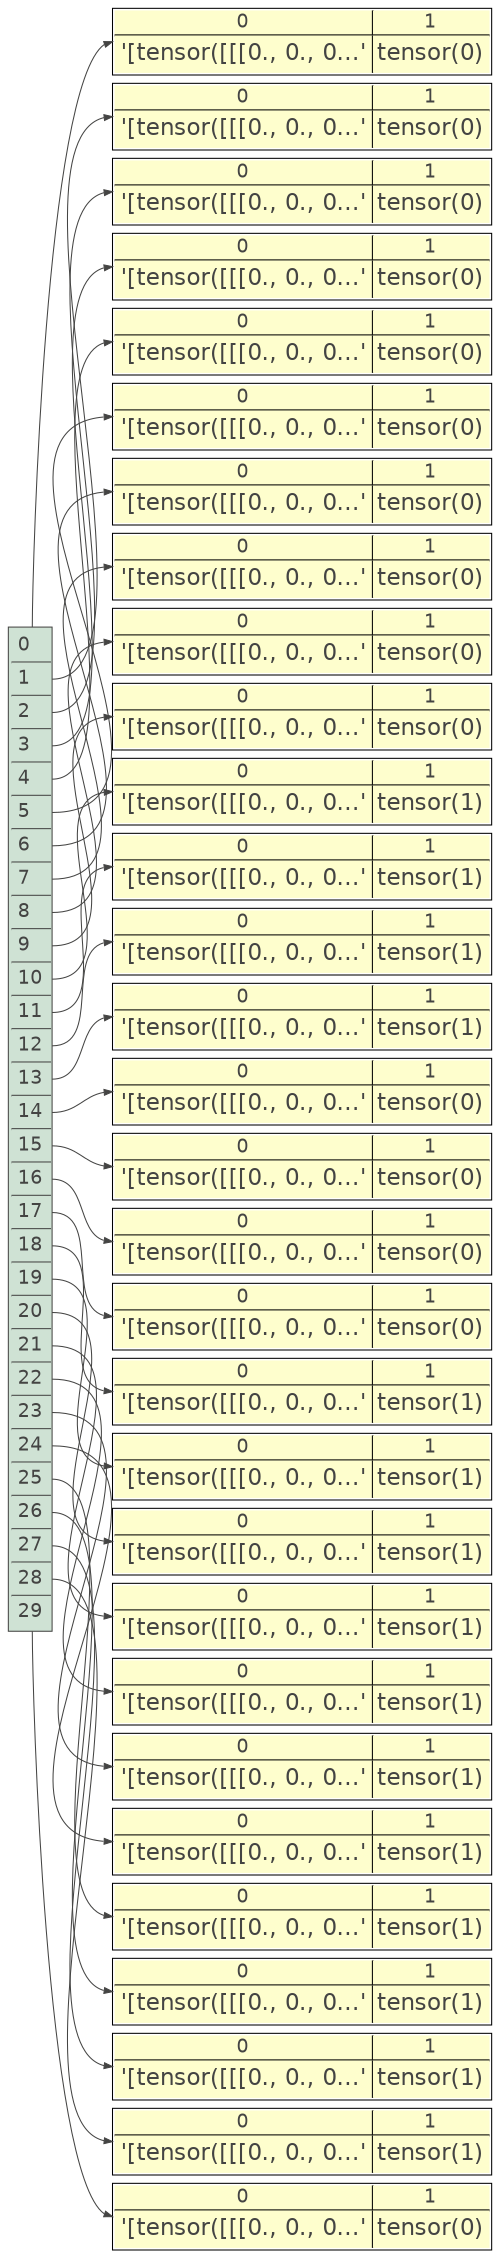 
    digraph G {
        nodesep=.05;
        ranksep=.4;
        rankdir=LR;
        node [penwidth="0.5", shape=box, width=.1, height=.1];

    node139951037161712 [color="#444443", margin="0.02", fontcolor="#444443", fontname="Helvetica", style=filled, fillcolor="#cfe2d4", label=<<table BORDER="0" CELLPADDING="0" CELLBORDER="0" CELLSPACING="0">
<tr><td port="0" BORDER="1" cellpadding="2" cellspacing="0" sides="b" bgcolor="#cfe2d4" align="left"><font color="#444443" point-size="9">0</font></td>
</tr>
<tr><td port="1" BORDER="1" cellpadding="2" cellspacing="0" sides="b" bgcolor="#cfe2d4" align="left"><font color="#444443" point-size="9">1</font></td>
</tr>
<tr><td port="2" BORDER="1" cellpadding="2" cellspacing="0" sides="b" bgcolor="#cfe2d4" align="left"><font color="#444443" point-size="9">2</font></td>
</tr>
<tr><td port="3" BORDER="1" cellpadding="2" cellspacing="0" sides="b" bgcolor="#cfe2d4" align="left"><font color="#444443" point-size="9">3</font></td>
</tr>
<tr><td port="4" BORDER="1" cellpadding="2" cellspacing="0" sides="b" bgcolor="#cfe2d4" align="left"><font color="#444443" point-size="9">4</font></td>
</tr>
<tr><td port="5" BORDER="1" cellpadding="2" cellspacing="0" sides="b" bgcolor="#cfe2d4" align="left"><font color="#444443" point-size="9">5</font></td>
</tr>
<tr><td port="6" BORDER="1" cellpadding="2" cellspacing="0" sides="b" bgcolor="#cfe2d4" align="left"><font color="#444443" point-size="9">6</font></td>
</tr>
<tr><td port="7" BORDER="1" cellpadding="2" cellspacing="0" sides="b" bgcolor="#cfe2d4" align="left"><font color="#444443" point-size="9">7</font></td>
</tr>
<tr><td port="8" BORDER="1" cellpadding="2" cellspacing="0" sides="b" bgcolor="#cfe2d4" align="left"><font color="#444443" point-size="9">8</font></td>
</tr>
<tr><td port="9" BORDER="1" cellpadding="2" cellspacing="0" sides="b" bgcolor="#cfe2d4" align="left"><font color="#444443" point-size="9">9</font></td>
</tr>
<tr><td port="10" BORDER="1" cellpadding="2" cellspacing="0" sides="b" bgcolor="#cfe2d4" align="left"><font color="#444443" point-size="9">10</font></td>
</tr>
<tr><td port="11" BORDER="1" cellpadding="2" cellspacing="0" sides="b" bgcolor="#cfe2d4" align="left"><font color="#444443" point-size="9">11</font></td>
</tr>
<tr><td port="12" BORDER="1" cellpadding="2" cellspacing="0" sides="b" bgcolor="#cfe2d4" align="left"><font color="#444443" point-size="9">12</font></td>
</tr>
<tr><td port="13" BORDER="1" cellpadding="2" cellspacing="0" sides="b" bgcolor="#cfe2d4" align="left"><font color="#444443" point-size="9">13</font></td>
</tr>
<tr><td port="14" BORDER="1" cellpadding="2" cellspacing="0" sides="b" bgcolor="#cfe2d4" align="left"><font color="#444443" point-size="9">14</font></td>
</tr>
<tr><td port="15" BORDER="1" cellpadding="2" cellspacing="0" sides="b" bgcolor="#cfe2d4" align="left"><font color="#444443" point-size="9">15</font></td>
</tr>
<tr><td port="16" BORDER="1" cellpadding="2" cellspacing="0" sides="b" bgcolor="#cfe2d4" align="left"><font color="#444443" point-size="9">16</font></td>
</tr>
<tr><td port="17" BORDER="1" cellpadding="2" cellspacing="0" sides="b" bgcolor="#cfe2d4" align="left"><font color="#444443" point-size="9">17</font></td>
</tr>
<tr><td port="18" BORDER="1" cellpadding="2" cellspacing="0" sides="b" bgcolor="#cfe2d4" align="left"><font color="#444443" point-size="9">18</font></td>
</tr>
<tr><td port="19" BORDER="1" cellpadding="2" cellspacing="0" sides="b" bgcolor="#cfe2d4" align="left"><font color="#444443" point-size="9">19</font></td>
</tr>
<tr><td port="20" BORDER="1" cellpadding="2" cellspacing="0" sides="b" bgcolor="#cfe2d4" align="left"><font color="#444443" point-size="9">20</font></td>
</tr>
<tr><td port="21" BORDER="1" cellpadding="2" cellspacing="0" sides="b" bgcolor="#cfe2d4" align="left"><font color="#444443" point-size="9">21</font></td>
</tr>
<tr><td port="22" BORDER="1" cellpadding="2" cellspacing="0" sides="b" bgcolor="#cfe2d4" align="left"><font color="#444443" point-size="9">22</font></td>
</tr>
<tr><td port="23" BORDER="1" cellpadding="2" cellspacing="0" sides="b" bgcolor="#cfe2d4" align="left"><font color="#444443" point-size="9">23</font></td>
</tr>
<tr><td port="24" BORDER="1" cellpadding="2" cellspacing="0" sides="b" bgcolor="#cfe2d4" align="left"><font color="#444443" point-size="9">24</font></td>
</tr>
<tr><td port="25" BORDER="1" cellpadding="2" cellspacing="0" sides="b" bgcolor="#cfe2d4" align="left"><font color="#444443" point-size="9">25</font></td>
</tr>
<tr><td port="26" BORDER="1" cellpadding="2" cellspacing="0" sides="b" bgcolor="#cfe2d4" align="left"><font color="#444443" point-size="9">26</font></td>
</tr>
<tr><td port="27" BORDER="1" cellpadding="2" cellspacing="0" sides="b" bgcolor="#cfe2d4" align="left"><font color="#444443" point-size="9">27</font></td>
</tr>
<tr><td port="28" BORDER="1" cellpadding="2" cellspacing="0" sides="b" bgcolor="#cfe2d4" align="left"><font color="#444443" point-size="9">28</font></td>
</tr>
<tr><td port="29" BORDER="0" cellpadding="3" cellspacing="0" bgcolor="#cfe2d4" align="left"><font color="#444443" point-size="9">29</font></td>
</tr>
</table>
>];
node139950705237520 [shape="box", space="0.0", margin="0.01", fontcolor="#444443", fontname="Helvetica", label=<<table BORDER="0" CELLBORDER="0" CELLSPACING="0">
<tr>
<td cellspacing="0" cellpadding="0" bgcolor="#fefecd" border="1" sides="br" valign="top"><font color="#444443" point-size="9">0</font></td>
<td cellspacing="0" cellpadding="0" bgcolor="#fefecd" border="1" sides="b" valign="top"><font color="#444443" point-size="9">1</font></td>
</tr>
<tr>
<td port="0" bgcolor="#fefecd" border="1" sides="r" align="center"><font point-size="11">'[tensor([[[0., 0., 0...'</font></td>
<td port="1" bgcolor="#fefecd" border="0" align="center"><font point-size="11">tensor(0)</font></td>
</tr></table>
>];
node139951042316160 [shape="box", space="0.0", margin="0.01", fontcolor="#444443", fontname="Helvetica", label=<<table BORDER="0" CELLBORDER="0" CELLSPACING="0">
<tr>
<td cellspacing="0" cellpadding="0" bgcolor="#fefecd" border="1" sides="br" valign="top"><font color="#444443" point-size="9">0</font></td>
<td cellspacing="0" cellpadding="0" bgcolor="#fefecd" border="1" sides="b" valign="top"><font color="#444443" point-size="9">1</font></td>
</tr>
<tr>
<td port="0" bgcolor="#fefecd" border="1" sides="r" align="center"><font point-size="11">'[tensor([[[0., 0., 0...'</font></td>
<td port="1" bgcolor="#fefecd" border="0" align="center"><font point-size="11">tensor(0)</font></td>
</tr></table>
>];
node139951046627568 [shape="box", space="0.0", margin="0.01", fontcolor="#444443", fontname="Helvetica", label=<<table BORDER="0" CELLBORDER="0" CELLSPACING="0">
<tr>
<td cellspacing="0" cellpadding="0" bgcolor="#fefecd" border="1" sides="br" valign="top"><font color="#444443" point-size="9">0</font></td>
<td cellspacing="0" cellpadding="0" bgcolor="#fefecd" border="1" sides="b" valign="top"><font color="#444443" point-size="9">1</font></td>
</tr>
<tr>
<td port="0" bgcolor="#fefecd" border="1" sides="r" align="center"><font point-size="11">'[tensor([[[0., 0., 0...'</font></td>
<td port="1" bgcolor="#fefecd" border="0" align="center"><font point-size="11">tensor(0)</font></td>
</tr></table>
>];
node139950705143712 [shape="box", space="0.0", margin="0.01", fontcolor="#444443", fontname="Helvetica", label=<<table BORDER="0" CELLBORDER="0" CELLSPACING="0">
<tr>
<td cellspacing="0" cellpadding="0" bgcolor="#fefecd" border="1" sides="br" valign="top"><font color="#444443" point-size="9">0</font></td>
<td cellspacing="0" cellpadding="0" bgcolor="#fefecd" border="1" sides="b" valign="top"><font color="#444443" point-size="9">1</font></td>
</tr>
<tr>
<td port="0" bgcolor="#fefecd" border="1" sides="r" align="center"><font point-size="11">'[tensor([[[0., 0., 0...'</font></td>
<td port="1" bgcolor="#fefecd" border="0" align="center"><font point-size="11">tensor(0)</font></td>
</tr></table>
>];
node139951227651808 [shape="box", space="0.0", margin="0.01", fontcolor="#444443", fontname="Helvetica", label=<<table BORDER="0" CELLBORDER="0" CELLSPACING="0">
<tr>
<td cellspacing="0" cellpadding="0" bgcolor="#fefecd" border="1" sides="br" valign="top"><font color="#444443" point-size="9">0</font></td>
<td cellspacing="0" cellpadding="0" bgcolor="#fefecd" border="1" sides="b" valign="top"><font color="#444443" point-size="9">1</font></td>
</tr>
<tr>
<td port="0" bgcolor="#fefecd" border="1" sides="r" align="center"><font point-size="11">'[tensor([[[0., 0., 0...'</font></td>
<td port="1" bgcolor="#fefecd" border="0" align="center"><font point-size="11">tensor(0)</font></td>
</tr></table>
>];
node139951056105632 [shape="box", space="0.0", margin="0.01", fontcolor="#444443", fontname="Helvetica", label=<<table BORDER="0" CELLBORDER="0" CELLSPACING="0">
<tr>
<td cellspacing="0" cellpadding="0" bgcolor="#fefecd" border="1" sides="br" valign="top"><font color="#444443" point-size="9">0</font></td>
<td cellspacing="0" cellpadding="0" bgcolor="#fefecd" border="1" sides="b" valign="top"><font color="#444443" point-size="9">1</font></td>
</tr>
<tr>
<td port="0" bgcolor="#fefecd" border="1" sides="r" align="center"><font point-size="11">'[tensor([[[0., 0., 0...'</font></td>
<td port="1" bgcolor="#fefecd" border="0" align="center"><font point-size="11">tensor(0)</font></td>
</tr></table>
>];
node139950705143632 [shape="box", space="0.0", margin="0.01", fontcolor="#444443", fontname="Helvetica", label=<<table BORDER="0" CELLBORDER="0" CELLSPACING="0">
<tr>
<td cellspacing="0" cellpadding="0" bgcolor="#fefecd" border="1" sides="br" valign="top"><font color="#444443" point-size="9">0</font></td>
<td cellspacing="0" cellpadding="0" bgcolor="#fefecd" border="1" sides="b" valign="top"><font color="#444443" point-size="9">1</font></td>
</tr>
<tr>
<td port="0" bgcolor="#fefecd" border="1" sides="r" align="center"><font point-size="11">'[tensor([[[0., 0., 0...'</font></td>
<td port="1" bgcolor="#fefecd" border="0" align="center"><font point-size="11">tensor(0)</font></td>
</tr></table>
>];
node139953193743936 [shape="box", space="0.0", margin="0.01", fontcolor="#444443", fontname="Helvetica", label=<<table BORDER="0" CELLBORDER="0" CELLSPACING="0">
<tr>
<td cellspacing="0" cellpadding="0" bgcolor="#fefecd" border="1" sides="br" valign="top"><font color="#444443" point-size="9">0</font></td>
<td cellspacing="0" cellpadding="0" bgcolor="#fefecd" border="1" sides="b" valign="top"><font color="#444443" point-size="9">1</font></td>
</tr>
<tr>
<td port="0" bgcolor="#fefecd" border="1" sides="r" align="center"><font point-size="11">'[tensor([[[0., 0., 0...'</font></td>
<td port="1" bgcolor="#fefecd" border="0" align="center"><font point-size="11">tensor(0)</font></td>
</tr></table>
>];
node139951047332560 [shape="box", space="0.0", margin="0.01", fontcolor="#444443", fontname="Helvetica", label=<<table BORDER="0" CELLBORDER="0" CELLSPACING="0">
<tr>
<td cellspacing="0" cellpadding="0" bgcolor="#fefecd" border="1" sides="br" valign="top"><font color="#444443" point-size="9">0</font></td>
<td cellspacing="0" cellpadding="0" bgcolor="#fefecd" border="1" sides="b" valign="top"><font color="#444443" point-size="9">1</font></td>
</tr>
<tr>
<td port="0" bgcolor="#fefecd" border="1" sides="r" align="center"><font point-size="11">'[tensor([[[0., 0., 0...'</font></td>
<td port="1" bgcolor="#fefecd" border="0" align="center"><font point-size="11">tensor(0)</font></td>
</tr></table>
>];
node139950974965632 [shape="box", space="0.0", margin="0.01", fontcolor="#444443", fontname="Helvetica", label=<<table BORDER="0" CELLBORDER="0" CELLSPACING="0">
<tr>
<td cellspacing="0" cellpadding="0" bgcolor="#fefecd" border="1" sides="br" valign="top"><font color="#444443" point-size="9">0</font></td>
<td cellspacing="0" cellpadding="0" bgcolor="#fefecd" border="1" sides="b" valign="top"><font color="#444443" point-size="9">1</font></td>
</tr>
<tr>
<td port="0" bgcolor="#fefecd" border="1" sides="r" align="center"><font point-size="11">'[tensor([[[0., 0., 0...'</font></td>
<td port="1" bgcolor="#fefecd" border="0" align="center"><font point-size="11">tensor(0)</font></td>
</tr></table>
>];
node139951047333120 [shape="box", space="0.0", margin="0.01", fontcolor="#444443", fontname="Helvetica", label=<<table BORDER="0" CELLBORDER="0" CELLSPACING="0">
<tr>
<td cellspacing="0" cellpadding="0" bgcolor="#fefecd" border="1" sides="br" valign="top"><font color="#444443" point-size="9">0</font></td>
<td cellspacing="0" cellpadding="0" bgcolor="#fefecd" border="1" sides="b" valign="top"><font color="#444443" point-size="9">1</font></td>
</tr>
<tr>
<td port="0" bgcolor="#fefecd" border="1" sides="r" align="center"><font point-size="11">'[tensor([[[0., 0., 0...'</font></td>
<td port="1" bgcolor="#fefecd" border="0" align="center"><font point-size="11">tensor(1)</font></td>
</tr></table>
>];
node139951042358960 [shape="box", space="0.0", margin="0.01", fontcolor="#444443", fontname="Helvetica", label=<<table BORDER="0" CELLBORDER="0" CELLSPACING="0">
<tr>
<td cellspacing="0" cellpadding="0" bgcolor="#fefecd" border="1" sides="br" valign="top"><font color="#444443" point-size="9">0</font></td>
<td cellspacing="0" cellpadding="0" bgcolor="#fefecd" border="1" sides="b" valign="top"><font color="#444443" point-size="9">1</font></td>
</tr>
<tr>
<td port="0" bgcolor="#fefecd" border="1" sides="r" align="center"><font point-size="11">'[tensor([[[0., 0., 0...'</font></td>
<td port="1" bgcolor="#fefecd" border="0" align="center"><font point-size="11">tensor(1)</font></td>
</tr></table>
>];
node139951042316080 [shape="box", space="0.0", margin="0.01", fontcolor="#444443", fontname="Helvetica", label=<<table BORDER="0" CELLBORDER="0" CELLSPACING="0">
<tr>
<td cellspacing="0" cellpadding="0" bgcolor="#fefecd" border="1" sides="br" valign="top"><font color="#444443" point-size="9">0</font></td>
<td cellspacing="0" cellpadding="0" bgcolor="#fefecd" border="1" sides="b" valign="top"><font color="#444443" point-size="9">1</font></td>
</tr>
<tr>
<td port="0" bgcolor="#fefecd" border="1" sides="r" align="center"><font point-size="11">'[tensor([[[0., 0., 0...'</font></td>
<td port="1" bgcolor="#fefecd" border="0" align="center"><font point-size="11">tensor(1)</font></td>
</tr></table>
>];
node139951042357600 [shape="box", space="0.0", margin="0.01", fontcolor="#444443", fontname="Helvetica", label=<<table BORDER="0" CELLBORDER="0" CELLSPACING="0">
<tr>
<td cellspacing="0" cellpadding="0" bgcolor="#fefecd" border="1" sides="br" valign="top"><font color="#444443" point-size="9">0</font></td>
<td cellspacing="0" cellpadding="0" bgcolor="#fefecd" border="1" sides="b" valign="top"><font color="#444443" point-size="9">1</font></td>
</tr>
<tr>
<td port="0" bgcolor="#fefecd" border="1" sides="r" align="center"><font point-size="11">'[tensor([[[0., 0., 0...'</font></td>
<td port="1" bgcolor="#fefecd" border="0" align="center"><font point-size="11">tensor(1)</font></td>
</tr></table>
>];
node139953193805296 [shape="box", space="0.0", margin="0.01", fontcolor="#444443", fontname="Helvetica", label=<<table BORDER="0" CELLBORDER="0" CELLSPACING="0">
<tr>
<td cellspacing="0" cellpadding="0" bgcolor="#fefecd" border="1" sides="br" valign="top"><font color="#444443" point-size="9">0</font></td>
<td cellspacing="0" cellpadding="0" bgcolor="#fefecd" border="1" sides="b" valign="top"><font color="#444443" point-size="9">1</font></td>
</tr>
<tr>
<td port="0" bgcolor="#fefecd" border="1" sides="r" align="center"><font point-size="11">'[tensor([[[0., 0., 0...'</font></td>
<td port="1" bgcolor="#fefecd" border="0" align="center"><font point-size="11">tensor(0)</font></td>
</tr></table>
>];
node139953228864560 [shape="box", space="0.0", margin="0.01", fontcolor="#444443", fontname="Helvetica", label=<<table BORDER="0" CELLBORDER="0" CELLSPACING="0">
<tr>
<td cellspacing="0" cellpadding="0" bgcolor="#fefecd" border="1" sides="br" valign="top"><font color="#444443" point-size="9">0</font></td>
<td cellspacing="0" cellpadding="0" bgcolor="#fefecd" border="1" sides="b" valign="top"><font color="#444443" point-size="9">1</font></td>
</tr>
<tr>
<td port="0" bgcolor="#fefecd" border="1" sides="r" align="center"><font point-size="11">'[tensor([[[0., 0., 0...'</font></td>
<td port="1" bgcolor="#fefecd" border="0" align="center"><font point-size="11">tensor(0)</font></td>
</tr></table>
>];
node139952924323104 [shape="box", space="0.0", margin="0.01", fontcolor="#444443", fontname="Helvetica", label=<<table BORDER="0" CELLBORDER="0" CELLSPACING="0">
<tr>
<td cellspacing="0" cellpadding="0" bgcolor="#fefecd" border="1" sides="br" valign="top"><font color="#444443" point-size="9">0</font></td>
<td cellspacing="0" cellpadding="0" bgcolor="#fefecd" border="1" sides="b" valign="top"><font color="#444443" point-size="9">1</font></td>
</tr>
<tr>
<td port="0" bgcolor="#fefecd" border="1" sides="r" align="center"><font point-size="11">'[tensor([[[0., 0., 0...'</font></td>
<td port="1" bgcolor="#fefecd" border="0" align="center"><font point-size="11">tensor(0)</font></td>
</tr></table>
>];
node139951042364512 [shape="box", space="0.0", margin="0.01", fontcolor="#444443", fontname="Helvetica", label=<<table BORDER="0" CELLBORDER="0" CELLSPACING="0">
<tr>
<td cellspacing="0" cellpadding="0" bgcolor="#fefecd" border="1" sides="br" valign="top"><font color="#444443" point-size="9">0</font></td>
<td cellspacing="0" cellpadding="0" bgcolor="#fefecd" border="1" sides="b" valign="top"><font color="#444443" point-size="9">1</font></td>
</tr>
<tr>
<td port="0" bgcolor="#fefecd" border="1" sides="r" align="center"><font point-size="11">'[tensor([[[0., 0., 0...'</font></td>
<td port="1" bgcolor="#fefecd" border="0" align="center"><font point-size="11">tensor(0)</font></td>
</tr></table>
>];
node139951046627728 [shape="box", space="0.0", margin="0.01", fontcolor="#444443", fontname="Helvetica", label=<<table BORDER="0" CELLBORDER="0" CELLSPACING="0">
<tr>
<td cellspacing="0" cellpadding="0" bgcolor="#fefecd" border="1" sides="br" valign="top"><font color="#444443" point-size="9">0</font></td>
<td cellspacing="0" cellpadding="0" bgcolor="#fefecd" border="1" sides="b" valign="top"><font color="#444443" point-size="9">1</font></td>
</tr>
<tr>
<td port="0" bgcolor="#fefecd" border="1" sides="r" align="center"><font point-size="11">'[tensor([[[0., 0., 0...'</font></td>
<td port="1" bgcolor="#fefecd" border="0" align="center"><font point-size="11">tensor(1)</font></td>
</tr></table>
>];
node139951042316400 [shape="box", space="0.0", margin="0.01", fontcolor="#444443", fontname="Helvetica", label=<<table BORDER="0" CELLBORDER="0" CELLSPACING="0">
<tr>
<td cellspacing="0" cellpadding="0" bgcolor="#fefecd" border="1" sides="br" valign="top"><font color="#444443" point-size="9">0</font></td>
<td cellspacing="0" cellpadding="0" bgcolor="#fefecd" border="1" sides="b" valign="top"><font color="#444443" point-size="9">1</font></td>
</tr>
<tr>
<td port="0" bgcolor="#fefecd" border="1" sides="r" align="center"><font point-size="11">'[tensor([[[0., 0., 0...'</font></td>
<td port="1" bgcolor="#fefecd" border="0" align="center"><font point-size="11">tensor(1)</font></td>
</tr></table>
>];
node139951042365072 [shape="box", space="0.0", margin="0.01", fontcolor="#444443", fontname="Helvetica", label=<<table BORDER="0" CELLBORDER="0" CELLSPACING="0">
<tr>
<td cellspacing="0" cellpadding="0" bgcolor="#fefecd" border="1" sides="br" valign="top"><font color="#444443" point-size="9">0</font></td>
<td cellspacing="0" cellpadding="0" bgcolor="#fefecd" border="1" sides="b" valign="top"><font color="#444443" point-size="9">1</font></td>
</tr>
<tr>
<td port="0" bgcolor="#fefecd" border="1" sides="r" align="center"><font point-size="11">'[tensor([[[0., 0., 0...'</font></td>
<td port="1" bgcolor="#fefecd" border="0" align="center"><font point-size="11">tensor(1)</font></td>
</tr></table>
>];
node139951042316880 [shape="box", space="0.0", margin="0.01", fontcolor="#444443", fontname="Helvetica", label=<<table BORDER="0" CELLBORDER="0" CELLSPACING="0">
<tr>
<td cellspacing="0" cellpadding="0" bgcolor="#fefecd" border="1" sides="br" valign="top"><font color="#444443" point-size="9">0</font></td>
<td cellspacing="0" cellpadding="0" bgcolor="#fefecd" border="1" sides="b" valign="top"><font color="#444443" point-size="9">1</font></td>
</tr>
<tr>
<td port="0" bgcolor="#fefecd" border="1" sides="r" align="center"><font point-size="11">'[tensor([[[0., 0., 0...'</font></td>
<td port="1" bgcolor="#fefecd" border="0" align="center"><font point-size="11">tensor(1)</font></td>
</tr></table>
>];
node139951042364272 [shape="box", space="0.0", margin="0.01", fontcolor="#444443", fontname="Helvetica", label=<<table BORDER="0" CELLBORDER="0" CELLSPACING="0">
<tr>
<td cellspacing="0" cellpadding="0" bgcolor="#fefecd" border="1" sides="br" valign="top"><font color="#444443" point-size="9">0</font></td>
<td cellspacing="0" cellpadding="0" bgcolor="#fefecd" border="1" sides="b" valign="top"><font color="#444443" point-size="9">1</font></td>
</tr>
<tr>
<td port="0" bgcolor="#fefecd" border="1" sides="r" align="center"><font point-size="11">'[tensor([[[0., 0., 0...'</font></td>
<td port="1" bgcolor="#fefecd" border="0" align="center"><font point-size="11">tensor(1)</font></td>
</tr></table>
>];
node139951042315360 [shape="box", space="0.0", margin="0.01", fontcolor="#444443", fontname="Helvetica", label=<<table BORDER="0" CELLBORDER="0" CELLSPACING="0">
<tr>
<td cellspacing="0" cellpadding="0" bgcolor="#fefecd" border="1" sides="br" valign="top"><font color="#444443" point-size="9">0</font></td>
<td cellspacing="0" cellpadding="0" bgcolor="#fefecd" border="1" sides="b" valign="top"><font color="#444443" point-size="9">1</font></td>
</tr>
<tr>
<td port="0" bgcolor="#fefecd" border="1" sides="r" align="center"><font point-size="11">'[tensor([[[0., 0., 0...'</font></td>
<td port="1" bgcolor="#fefecd" border="0" align="center"><font point-size="11">tensor(1)</font></td>
</tr></table>
>];
node139951227592784 [shape="box", space="0.0", margin="0.01", fontcolor="#444443", fontname="Helvetica", label=<<table BORDER="0" CELLBORDER="0" CELLSPACING="0">
<tr>
<td cellspacing="0" cellpadding="0" bgcolor="#fefecd" border="1" sides="br" valign="top"><font color="#444443" point-size="9">0</font></td>
<td cellspacing="0" cellpadding="0" bgcolor="#fefecd" border="1" sides="b" valign="top"><font color="#444443" point-size="9">1</font></td>
</tr>
<tr>
<td port="0" bgcolor="#fefecd" border="1" sides="r" align="center"><font point-size="11">'[tensor([[[0., 0., 0...'</font></td>
<td port="1" bgcolor="#fefecd" border="0" align="center"><font point-size="11">tensor(1)</font></td>
</tr></table>
>];
node139951060796912 [shape="box", space="0.0", margin="0.01", fontcolor="#444443", fontname="Helvetica", label=<<table BORDER="0" CELLBORDER="0" CELLSPACING="0">
<tr>
<td cellspacing="0" cellpadding="0" bgcolor="#fefecd" border="1" sides="br" valign="top"><font color="#444443" point-size="9">0</font></td>
<td cellspacing="0" cellpadding="0" bgcolor="#fefecd" border="1" sides="b" valign="top"><font color="#444443" point-size="9">1</font></td>
</tr>
<tr>
<td port="0" bgcolor="#fefecd" border="1" sides="r" align="center"><font point-size="11">'[tensor([[[0., 0., 0...'</font></td>
<td port="1" bgcolor="#fefecd" border="0" align="center"><font point-size="11">tensor(1)</font></td>
</tr></table>
>];
node139952924332912 [shape="box", space="0.0", margin="0.01", fontcolor="#444443", fontname="Helvetica", label=<<table BORDER="0" CELLBORDER="0" CELLSPACING="0">
<tr>
<td cellspacing="0" cellpadding="0" bgcolor="#fefecd" border="1" sides="br" valign="top"><font color="#444443" point-size="9">0</font></td>
<td cellspacing="0" cellpadding="0" bgcolor="#fefecd" border="1" sides="b" valign="top"><font color="#444443" point-size="9">1</font></td>
</tr>
<tr>
<td port="0" bgcolor="#fefecd" border="1" sides="r" align="center"><font point-size="11">'[tensor([[[0., 0., 0...'</font></td>
<td port="1" bgcolor="#fefecd" border="0" align="center"><font point-size="11">tensor(1)</font></td>
</tr></table>
>];
node139951042364032 [shape="box", space="0.0", margin="0.01", fontcolor="#444443", fontname="Helvetica", label=<<table BORDER="0" CELLBORDER="0" CELLSPACING="0">
<tr>
<td cellspacing="0" cellpadding="0" bgcolor="#fefecd" border="1" sides="br" valign="top"><font color="#444443" point-size="9">0</font></td>
<td cellspacing="0" cellpadding="0" bgcolor="#fefecd" border="1" sides="b" valign="top"><font color="#444443" point-size="9">1</font></td>
</tr>
<tr>
<td port="0" bgcolor="#fefecd" border="1" sides="r" align="center"><font point-size="11">'[tensor([[[0., 0., 0...'</font></td>
<td port="1" bgcolor="#fefecd" border="0" align="center"><font point-size="11">tensor(1)</font></td>
</tr></table>
>];
node139951047332720 [shape="box", space="0.0", margin="0.01", fontcolor="#444443", fontname="Helvetica", label=<<table BORDER="0" CELLBORDER="0" CELLSPACING="0">
<tr>
<td cellspacing="0" cellpadding="0" bgcolor="#fefecd" border="1" sides="br" valign="top"><font color="#444443" point-size="9">0</font></td>
<td cellspacing="0" cellpadding="0" bgcolor="#fefecd" border="1" sides="b" valign="top"><font color="#444443" point-size="9">1</font></td>
</tr>
<tr>
<td port="0" bgcolor="#fefecd" border="1" sides="r" align="center"><font point-size="11">'[tensor([[[0., 0., 0...'</font></td>
<td port="1" bgcolor="#fefecd" border="0" align="center"><font point-size="11">tensor(1)</font></td>
</tr></table>
>];
node139951042315840 [shape="box", space="0.0", margin="0.01", fontcolor="#444443", fontname="Helvetica", label=<<table BORDER="0" CELLBORDER="0" CELLSPACING="0">
<tr>
<td cellspacing="0" cellpadding="0" bgcolor="#fefecd" border="1" sides="br" valign="top"><font color="#444443" point-size="9">0</font></td>
<td cellspacing="0" cellpadding="0" bgcolor="#fefecd" border="1" sides="b" valign="top"><font color="#444443" point-size="9">1</font></td>
</tr>
<tr>
<td port="0" bgcolor="#fefecd" border="1" sides="r" align="center"><font point-size="11">'[tensor([[[0., 0., 0...'</font></td>
<td port="1" bgcolor="#fefecd" border="0" align="center"><font point-size="11">tensor(0)</font></td>
</tr></table>
>];
node139951037161712:0 -> node139950705237520:w [arrowtail=dot, penwidth="0.5", color="#444443", arrowsize=.4, weight=100]
node139951037161712:1 -> node139951042316160:w [arrowtail=dot, penwidth="0.5", color="#444443", arrowsize=.4, weight=100]
node139951037161712:2 -> node139951046627568:w [arrowtail=dot, penwidth="0.5", color="#444443", arrowsize=.4, weight=100]
node139951037161712:3 -> node139950705143712:w [arrowtail=dot, penwidth="0.5", color="#444443", arrowsize=.4, weight=100]
node139951037161712:4 -> node139951227651808:w [arrowtail=dot, penwidth="0.5", color="#444443", arrowsize=.4, weight=100]
node139951037161712:5 -> node139951056105632:w [arrowtail=dot, penwidth="0.5", color="#444443", arrowsize=.4, weight=100]
node139951037161712:6 -> node139950705143632:w [arrowtail=dot, penwidth="0.5", color="#444443", arrowsize=.4, weight=100]
node139951037161712:7 -> node139953193743936:w [arrowtail=dot, penwidth="0.5", color="#444443", arrowsize=.4, weight=100]
node139951037161712:8 -> node139951047332560:w [arrowtail=dot, penwidth="0.5", color="#444443", arrowsize=.4, weight=100]
node139951037161712:9 -> node139950974965632:w [arrowtail=dot, penwidth="0.5", color="#444443", arrowsize=.4, weight=100]
node139951037161712:10 -> node139951047333120:w [arrowtail=dot, penwidth="0.5", color="#444443", arrowsize=.4, weight=100]
node139951037161712:11 -> node139951042358960:w [arrowtail=dot, penwidth="0.5", color="#444443", arrowsize=.4, weight=100]
node139951037161712:12 -> node139951042316080:w [arrowtail=dot, penwidth="0.5", color="#444443", arrowsize=.4, weight=100]
node139951037161712:13 -> node139951042357600:w [arrowtail=dot, penwidth="0.5", color="#444443", arrowsize=.4, weight=100]
node139951037161712:14 -> node139953193805296:w [arrowtail=dot, penwidth="0.5", color="#444443", arrowsize=.4, weight=100]
node139951037161712:15 -> node139953228864560:w [arrowtail=dot, penwidth="0.5", color="#444443", arrowsize=.4, weight=100]
node139951037161712:16 -> node139952924323104:w [arrowtail=dot, penwidth="0.5", color="#444443", arrowsize=.4, weight=100]
node139951037161712:17 -> node139951042364512:w [arrowtail=dot, penwidth="0.5", color="#444443", arrowsize=.4, weight=100]
node139951037161712:18 -> node139951046627728:w [arrowtail=dot, penwidth="0.5", color="#444443", arrowsize=.4, weight=100]
node139951037161712:19 -> node139951042316400:w [arrowtail=dot, penwidth="0.5", color="#444443", arrowsize=.4, weight=100]
node139951037161712:20 -> node139951042365072:w [arrowtail=dot, penwidth="0.5", color="#444443", arrowsize=.4, weight=100]
node139951037161712:21 -> node139951042316880:w [arrowtail=dot, penwidth="0.5", color="#444443", arrowsize=.4, weight=100]
node139951037161712:22 -> node139951042364272:w [arrowtail=dot, penwidth="0.5", color="#444443", arrowsize=.4, weight=100]
node139951037161712:23 -> node139951042315360:w [arrowtail=dot, penwidth="0.5", color="#444443", arrowsize=.4, weight=100]
node139951037161712:24 -> node139951227592784:w [arrowtail=dot, penwidth="0.5", color="#444443", arrowsize=.4, weight=100]
node139951037161712:25 -> node139951060796912:w [arrowtail=dot, penwidth="0.5", color="#444443", arrowsize=.4, weight=100]
node139951037161712:26 -> node139952924332912:w [arrowtail=dot, penwidth="0.5", color="#444443", arrowsize=.4, weight=100]
node139951037161712:27 -> node139951042364032:w [arrowtail=dot, penwidth="0.5", color="#444443", arrowsize=.4, weight=100]
node139951037161712:28 -> node139951047332720:w [arrowtail=dot, penwidth="0.5", color="#444443", arrowsize=.4, weight=100]
node139951037161712:29 -> node139951042315840:w [arrowtail=dot, penwidth="0.5", color="#444443", arrowsize=.4, weight=100]
}
